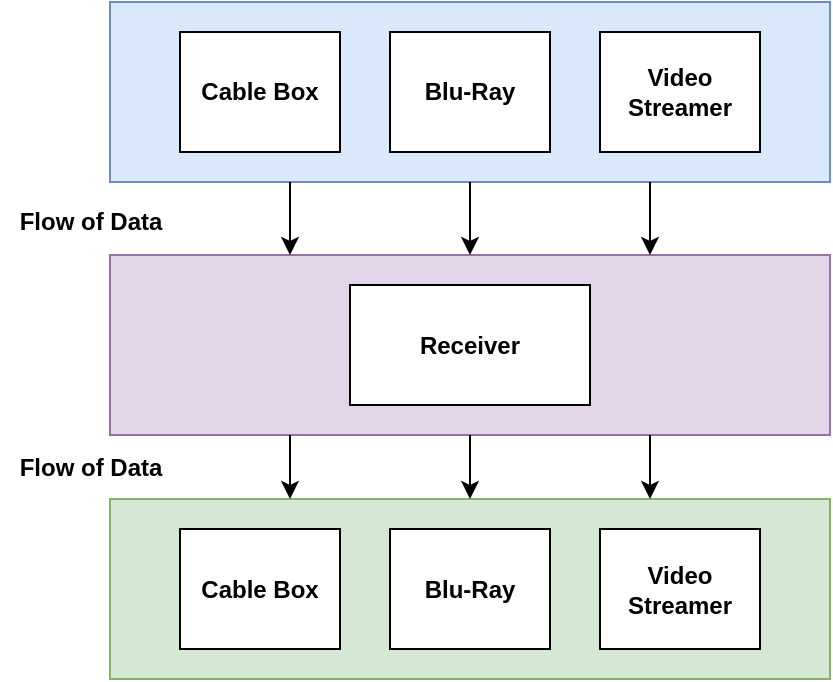 <mxfile version="10.9.4" type="github"><diagram id="zwtY3Cs3gUfw7WYoo_l1" name="Page-1"><mxGraphModel dx="1426" dy="813" grid="1" gridSize="10" guides="1" tooltips="1" connect="1" arrows="1" fold="1" page="1" pageScale="1" pageWidth="850" pageHeight="1100" math="0" shadow="0"><root><mxCell id="0"/><mxCell id="1" parent="0"/><mxCell id="o1_kEhiFKqbM0BAruPrr-1" value="" style="rounded=0;whiteSpace=wrap;html=1;fillColor=#d5e8d4;strokeColor=#82b366;" vertex="1" parent="1"><mxGeometry x="245" y="318.5" width="360" height="90" as="geometry"/></mxCell><mxCell id="o1_kEhiFKqbM0BAruPrr-2" value="" style="rounded=0;whiteSpace=wrap;html=1;fillColor=#dae8fc;strokeColor=#6c8ebf;" vertex="1" parent="1"><mxGeometry x="245" y="70" width="360" height="90" as="geometry"/></mxCell><mxCell id="o1_kEhiFKqbM0BAruPrr-3" value="" style="rounded=0;whiteSpace=wrap;html=1;fillColor=#e1d5e7;strokeColor=#9673a6;" vertex="1" parent="1"><mxGeometry x="245" y="196.5" width="360" height="90" as="geometry"/></mxCell><mxCell id="o1_kEhiFKqbM0BAruPrr-4" value="&lt;b&gt;Cable Box&lt;/b&gt;" style="rounded=0;whiteSpace=wrap;html=1;" vertex="1" parent="1"><mxGeometry x="280" y="85" width="80" height="60" as="geometry"/></mxCell><mxCell id="o1_kEhiFKqbM0BAruPrr-5" value="" style="edgeStyle=orthogonalEdgeStyle;rounded=0;orthogonalLoop=1;jettySize=auto;html=1;entryX=0.5;entryY=0;entryDx=0;entryDy=0;exitX=0.5;exitY=1;exitDx=0;exitDy=0;" edge="1" parent="1" source="o1_kEhiFKqbM0BAruPrr-2" target="o1_kEhiFKqbM0BAruPrr-3"><mxGeometry relative="1" as="geometry"><mxPoint x="425" y="170" as="sourcePoint"/><mxPoint x="425" y="190" as="targetPoint"/></mxGeometry></mxCell><mxCell id="o1_kEhiFKqbM0BAruPrr-6" value="&lt;b&gt;Blu-Ray&lt;/b&gt;" style="rounded=0;whiteSpace=wrap;html=1;" vertex="1" parent="1"><mxGeometry x="385" y="85" width="80" height="60" as="geometry"/></mxCell><mxCell id="o1_kEhiFKqbM0BAruPrr-7" value="&lt;b&gt;Video Streamer&lt;/b&gt;" style="rounded=0;whiteSpace=wrap;html=1;" vertex="1" parent="1"><mxGeometry x="490" y="85" width="80" height="60" as="geometry"/></mxCell><mxCell id="o1_kEhiFKqbM0BAruPrr-8" value="&lt;b&gt;Cable Box&lt;/b&gt;" style="rounded=0;whiteSpace=wrap;html=1;" vertex="1" parent="1"><mxGeometry x="280" y="333.5" width="80" height="60" as="geometry"/></mxCell><mxCell id="o1_kEhiFKqbM0BAruPrr-9" value="&lt;b&gt;Blu-Ray&lt;/b&gt;" style="rounded=0;whiteSpace=wrap;html=1;" vertex="1" parent="1"><mxGeometry x="385" y="333.5" width="80" height="60" as="geometry"/></mxCell><mxCell id="o1_kEhiFKqbM0BAruPrr-10" value="&lt;b&gt;Video Streamer&lt;/b&gt;" style="rounded=0;whiteSpace=wrap;html=1;" vertex="1" parent="1"><mxGeometry x="490" y="333.5" width="80" height="60" as="geometry"/></mxCell><mxCell id="o1_kEhiFKqbM0BAruPrr-11" value="&lt;b&gt;Receiver&lt;/b&gt;" style="rounded=0;whiteSpace=wrap;html=1;" vertex="1" parent="1"><mxGeometry x="365" y="211.5" width="120" height="60" as="geometry"/></mxCell><mxCell id="o1_kEhiFKqbM0BAruPrr-12" value="" style="endArrow=classic;html=1;exitX=0.25;exitY=1;exitDx=0;exitDy=0;entryX=0.25;entryY=0;entryDx=0;entryDy=0;" edge="1" parent="1" source="o1_kEhiFKqbM0BAruPrr-2" target="o1_kEhiFKqbM0BAruPrr-3"><mxGeometry width="50" height="50" relative="1" as="geometry"><mxPoint x="250" y="440" as="sourcePoint"/><mxPoint x="330" y="180" as="targetPoint"/></mxGeometry></mxCell><mxCell id="o1_kEhiFKqbM0BAruPrr-13" value="" style="endArrow=classic;html=1;exitX=0.75;exitY=1;exitDx=0;exitDy=0;entryX=0.75;entryY=0;entryDx=0;entryDy=0;" edge="1" parent="1" source="o1_kEhiFKqbM0BAruPrr-2" target="o1_kEhiFKqbM0BAruPrr-3"><mxGeometry width="50" height="50" relative="1" as="geometry"><mxPoint x="250" y="480" as="sourcePoint"/><mxPoint x="300" y="430" as="targetPoint"/></mxGeometry></mxCell><mxCell id="o1_kEhiFKqbM0BAruPrr-14" value="" style="endArrow=classic;html=1;exitX=0.25;exitY=1;exitDx=0;exitDy=0;entryX=0.25;entryY=0;entryDx=0;entryDy=0;" edge="1" parent="1" source="o1_kEhiFKqbM0BAruPrr-3" target="o1_kEhiFKqbM0BAruPrr-1"><mxGeometry width="50" height="50" relative="1" as="geometry"><mxPoint x="250" y="480" as="sourcePoint"/><mxPoint x="300" y="430" as="targetPoint"/></mxGeometry></mxCell><mxCell id="o1_kEhiFKqbM0BAruPrr-15" value="" style="endArrow=classic;html=1;exitX=0.5;exitY=1;exitDx=0;exitDy=0;entryX=0.5;entryY=0;entryDx=0;entryDy=0;" edge="1" parent="1" source="o1_kEhiFKqbM0BAruPrr-3" target="o1_kEhiFKqbM0BAruPrr-1"><mxGeometry width="50" height="50" relative="1" as="geometry"><mxPoint x="250" y="480" as="sourcePoint"/><mxPoint x="300" y="430" as="targetPoint"/></mxGeometry></mxCell><mxCell id="o1_kEhiFKqbM0BAruPrr-16" value="" style="endArrow=classic;html=1;exitX=0.75;exitY=1;exitDx=0;exitDy=0;entryX=0.75;entryY=0;entryDx=0;entryDy=0;" edge="1" parent="1" source="o1_kEhiFKqbM0BAruPrr-3" target="o1_kEhiFKqbM0BAruPrr-1"><mxGeometry width="50" height="50" relative="1" as="geometry"><mxPoint x="250" y="480" as="sourcePoint"/><mxPoint x="300" y="430" as="targetPoint"/></mxGeometry></mxCell><mxCell id="o1_kEhiFKqbM0BAruPrr-17" value="&lt;b&gt;Flow of Data&lt;/b&gt;" style="text;html=1;resizable=0;autosize=1;align=center;verticalAlign=middle;points=[];fillColor=none;strokeColor=none;rounded=0;" vertex="1" parent="1"><mxGeometry x="190" y="170" width="90" height="20" as="geometry"/></mxCell><mxCell id="o1_kEhiFKqbM0BAruPrr-18" value="&lt;b&gt;Flow of Data&lt;/b&gt;" style="text;html=1;resizable=0;autosize=1;align=center;verticalAlign=middle;points=[];fillColor=none;strokeColor=none;rounded=0;" vertex="1" parent="1"><mxGeometry x="190" y="292.5" width="90" height="20" as="geometry"/></mxCell></root></mxGraphModel></diagram></mxfile>